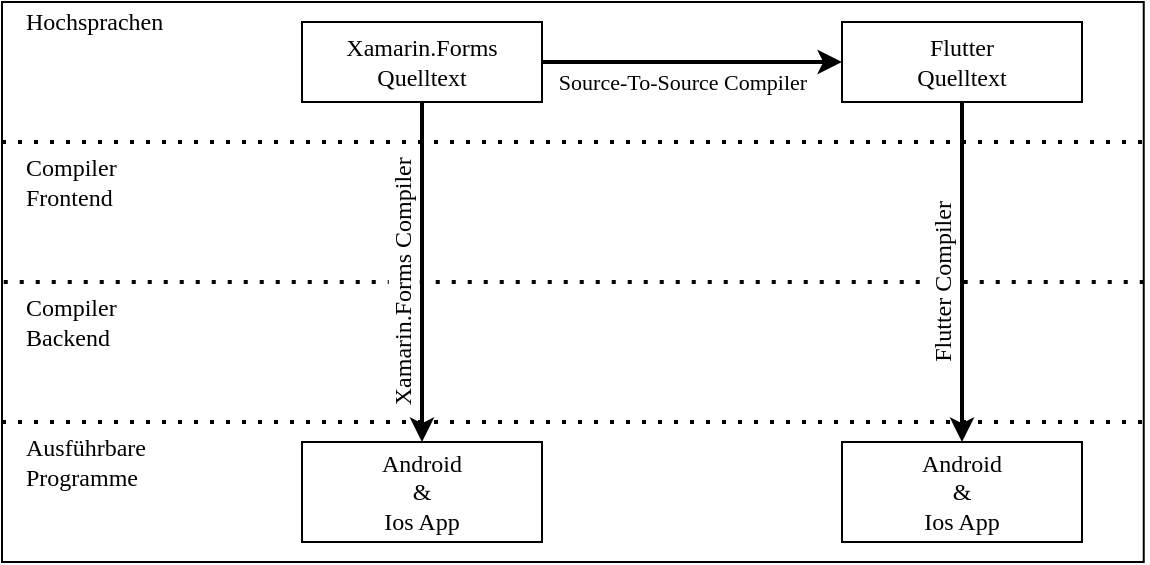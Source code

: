 <mxfile version="14.4.3" type="device"><diagram id="7oszAI9GvvBFATXsa64t" name="Page-1"><mxGraphModel dx="538" dy="466" grid="1" gridSize="10" guides="1" tooltips="1" connect="1" arrows="1" fold="1" page="1" pageScale="1" pageWidth="827" pageHeight="1169" math="0" shadow="0"><root><mxCell id="0"/><mxCell id="1" parent="0"/><mxCell id="EElXIXyg2T1R3ynXCiln-35" value="" style="verticalLabelPosition=bottom;verticalAlign=top;html=1;shape=mxgraph.basic.rect;fillColor2=none;strokeWidth=1;size=20;indent=5;labelBackgroundColor=#ffffff;fontFamily=Times New Roman;fontSize=12;align=center;strokeColor=none;rotation=90;" vertex="1" parent="1"><mxGeometry x="175" y="163.05" width="130" height="13.95" as="geometry"/></mxCell><mxCell id="EElXIXyg2T1R3ynXCiln-1" value="" style="rounded=0;whiteSpace=wrap;html=1;fontFamily=Times New Roman;" vertex="1" parent="1"><mxGeometry x="40" y="30" width="570.87" height="280" as="geometry"/></mxCell><mxCell id="EElXIXyg2T1R3ynXCiln-30" value="" style="endArrow=none;dashed=1;html=1;dashPattern=1 3;strokeWidth=2;fontFamily=Times New Roman;entryX=0;entryY=0.5;entryDx=0;entryDy=0;exitX=1;exitY=0.5;exitDx=0;exitDy=0;" edge="1" parent="1" source="EElXIXyg2T1R3ynXCiln-1" target="EElXIXyg2T1R3ynXCiln-1"><mxGeometry width="50" height="50" relative="1" as="geometry"><mxPoint x="450" y="410" as="sourcePoint"/><mxPoint x="230" y="430" as="targetPoint"/></mxGeometry></mxCell><mxCell id="EElXIXyg2T1R3ynXCiln-5" value="Xamarin.Forms&lt;br&gt;Quelltext" style="rounded=0;whiteSpace=wrap;html=1;fontFamily=Times New Roman;" vertex="1" parent="1"><mxGeometry x="190" y="40" width="120" height="40" as="geometry"/></mxCell><mxCell id="EElXIXyg2T1R3ynXCiln-6" value="Flutter&lt;br&gt;Quelltext" style="rounded=0;whiteSpace=wrap;html=1;fontFamily=Times New Roman;" vertex="1" parent="1"><mxGeometry x="460" y="40" width="120" height="40" as="geometry"/></mxCell><mxCell id="EElXIXyg2T1R3ynXCiln-10" value="Android&lt;br&gt;&amp;amp;&lt;br&gt;Ios App" style="rounded=0;whiteSpace=wrap;html=1;fontFamily=Times New Roman;" vertex="1" parent="1"><mxGeometry x="190" y="250" width="120" height="50" as="geometry"/></mxCell><mxCell id="EElXIXyg2T1R3ynXCiln-11" value="Android&lt;br&gt;&amp;amp;&lt;br&gt;Ios App" style="rounded=0;whiteSpace=wrap;html=1;fontFamily=Times New Roman;" vertex="1" parent="1"><mxGeometry x="460" y="250" width="120" height="50" as="geometry"/></mxCell><mxCell id="EElXIXyg2T1R3ynXCiln-12" value="" style="endArrow=classic;html=1;exitX=0.5;exitY=1;exitDx=0;exitDy=0;entryX=0.5;entryY=0;entryDx=0;entryDy=0;fontFamily=Times New Roman;strokeWidth=2;" edge="1" parent="1" source="EElXIXyg2T1R3ynXCiln-5" target="EElXIXyg2T1R3ynXCiln-10"><mxGeometry width="50" height="50" relative="1" as="geometry"><mxPoint x="140" y="520" as="sourcePoint"/><mxPoint x="190" y="470" as="targetPoint"/></mxGeometry></mxCell><mxCell id="EElXIXyg2T1R3ynXCiln-22" value="Xamarin.Forms Compiler" style="edgeLabel;html=1;align=center;verticalAlign=middle;resizable=0;points=[];fontFamily=Times New Roman;rotation=-90;labelBackgroundColor=#ffffff;spacing=2;spacingTop=0;spacingBottom=0;fontSize=12;horizontal=1;" vertex="1" connectable="0" parent="EElXIXyg2T1R3ynXCiln-12"><mxGeometry x="-0.276" y="-2" relative="1" as="geometry"><mxPoint x="-8" y="28.62" as="offset"/></mxGeometry></mxCell><mxCell id="EElXIXyg2T1R3ynXCiln-13" value="" style="endArrow=classic;html=1;exitX=0.5;exitY=1;exitDx=0;exitDy=0;entryX=0.5;entryY=0;entryDx=0;entryDy=0;fontFamily=Times New Roman;strokeWidth=2;" edge="1" parent="1" source="EElXIXyg2T1R3ynXCiln-6" target="EElXIXyg2T1R3ynXCiln-11"><mxGeometry width="50" height="50" relative="1" as="geometry"><mxPoint x="220" y="520" as="sourcePoint"/><mxPoint x="270" y="470" as="targetPoint"/></mxGeometry></mxCell><mxCell id="EElXIXyg2T1R3ynXCiln-23" value="Flutter Compiler" style="edgeLabel;align=center;verticalAlign=middle;resizable=0;points=[];fontFamily=Times New Roman;rotation=-90;labelBackgroundColor=#FFFFFF;labelBorderColor=none;html=1;fontSize=12;" vertex="1" connectable="0" parent="EElXIXyg2T1R3ynXCiln-13"><mxGeometry x="-0.197" y="-1" relative="1" as="geometry"><mxPoint x="-9" y="21.72" as="offset"/></mxGeometry></mxCell><mxCell id="EElXIXyg2T1R3ynXCiln-14" value="" style="endArrow=none;dashed=1;html=1;dashPattern=1 3;strokeWidth=2;entryX=1;entryY=0.25;entryDx=0;entryDy=0;exitX=0;exitY=0.25;exitDx=0;exitDy=0;fontFamily=Times New Roman;" edge="1" parent="1" source="EElXIXyg2T1R3ynXCiln-1" target="EElXIXyg2T1R3ynXCiln-1"><mxGeometry width="50" height="50" relative="1" as="geometry"><mxPoint x="30" y="126" as="sourcePoint"/><mxPoint x="160" y="490" as="targetPoint"/></mxGeometry></mxCell><mxCell id="EElXIXyg2T1R3ynXCiln-16" value="" style="endArrow=classic;html=1;exitX=1;exitY=0.5;exitDx=0;exitDy=0;fontFamily=Times New Roman;strokeWidth=2;entryX=0;entryY=0.5;entryDx=0;entryDy=0;" edge="1" parent="1" source="EElXIXyg2T1R3ynXCiln-5" target="EElXIXyg2T1R3ynXCiln-6"><mxGeometry width="50" height="50" relative="1" as="geometry"><mxPoint x="300" y="500" as="sourcePoint"/><mxPoint x="461" y="70" as="targetPoint"/></mxGeometry></mxCell><mxCell id="EElXIXyg2T1R3ynXCiln-24" value="Source-To-Source Compiler" style="edgeLabel;html=1;align=center;verticalAlign=middle;resizable=0;points=[];fontFamily=Times New Roman;" vertex="1" connectable="0" parent="EElXIXyg2T1R3ynXCiln-16"><mxGeometry x="-0.339" y="2" relative="1" as="geometry"><mxPoint x="20.34" y="12" as="offset"/></mxGeometry></mxCell><mxCell id="EElXIXyg2T1R3ynXCiln-17" value="Hochsprachen" style="text;html=1;strokeColor=none;fillColor=none;align=left;verticalAlign=middle;whiteSpace=wrap;rounded=0;fontFamily=Times New Roman;" vertex="1" parent="1"><mxGeometry x="50" y="30" width="40" height="20" as="geometry"/></mxCell><mxCell id="EElXIXyg2T1R3ynXCiln-19" value="" style="endArrow=none;dashed=1;html=1;dashPattern=1 3;strokeWidth=2;entryX=1;entryY=0.75;entryDx=0;entryDy=0;exitX=0;exitY=0.75;exitDx=0;exitDy=0;fontFamily=Times New Roman;" edge="1" parent="1" source="EElXIXyg2T1R3ynXCiln-1" target="EElXIXyg2T1R3ynXCiln-1"><mxGeometry width="50" height="50" relative="1" as="geometry"><mxPoint x="120" y="430" as="sourcePoint"/><mxPoint x="250" y="430" as="targetPoint"/></mxGeometry></mxCell><mxCell id="EElXIXyg2T1R3ynXCiln-20" value="Compiler Backend" style="text;html=1;strokeColor=none;fillColor=none;align=left;verticalAlign=middle;whiteSpace=wrap;rounded=0;fontFamily=Times New Roman;" vertex="1" parent="1"><mxGeometry x="50" y="180" width="40" height="20" as="geometry"/></mxCell><mxCell id="EElXIXyg2T1R3ynXCiln-21" value="Ausführbare Programme" style="text;html=1;strokeColor=none;fillColor=none;align=left;verticalAlign=middle;whiteSpace=wrap;rounded=0;fontFamily=Times New Roman;" vertex="1" parent="1"><mxGeometry x="50" y="250" width="40" height="20" as="geometry"/></mxCell><mxCell id="EElXIXyg2T1R3ynXCiln-29" value="Compiler&amp;nbsp;&lt;br&gt;Frontend" style="text;html=1;strokeColor=none;fillColor=none;align=left;verticalAlign=middle;whiteSpace=wrap;rounded=0;fontFamily=Times New Roman;" vertex="1" parent="1"><mxGeometry x="50" y="110" width="40" height="20" as="geometry"/></mxCell></root></mxGraphModel></diagram></mxfile>